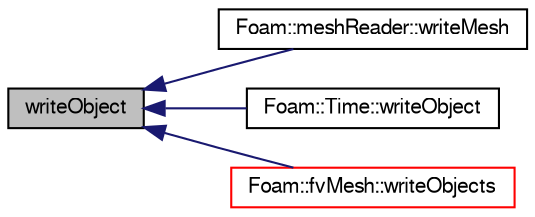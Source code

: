 digraph "writeObject"
{
  bgcolor="transparent";
  edge [fontname="FreeSans",fontsize="10",labelfontname="FreeSans",labelfontsize="10"];
  node [fontname="FreeSans",fontsize="10",shape=record];
  rankdir="LR";
  Node1 [label="writeObject",height=0.2,width=0.4,color="black", fillcolor="grey75", style="filled" fontcolor="black"];
  Node1 -> Node2 [dir="back",color="midnightblue",fontsize="10",style="solid",fontname="FreeSans"];
  Node2 [label="Foam::meshReader::writeMesh",height=0.2,width=0.4,color="black",URL="$a01427.html#ac299aa5abc617949bb6f121fbfbbc2c8",tooltip="Write mesh. "];
  Node1 -> Node3 [dir="back",color="midnightblue",fontsize="10",style="solid",fontname="FreeSans"];
  Node3 [label="Foam::Time::writeObject",height=0.2,width=0.4,color="black",URL="$a02535.html#a25cce2a2cb8ccf489894549d23b116c8",tooltip="Write using given format, version and compression. "];
  Node1 -> Node4 [dir="back",color="midnightblue",fontsize="10",style="solid",fontname="FreeSans"];
  Node4 [label="Foam::fvMesh::writeObjects",height=0.2,width=0.4,color="red",URL="$a00851.html#ac68e659540ef4628c7c28bfaf7879b4a",tooltip="Write the underlying polyMesh and other data. "];
}
